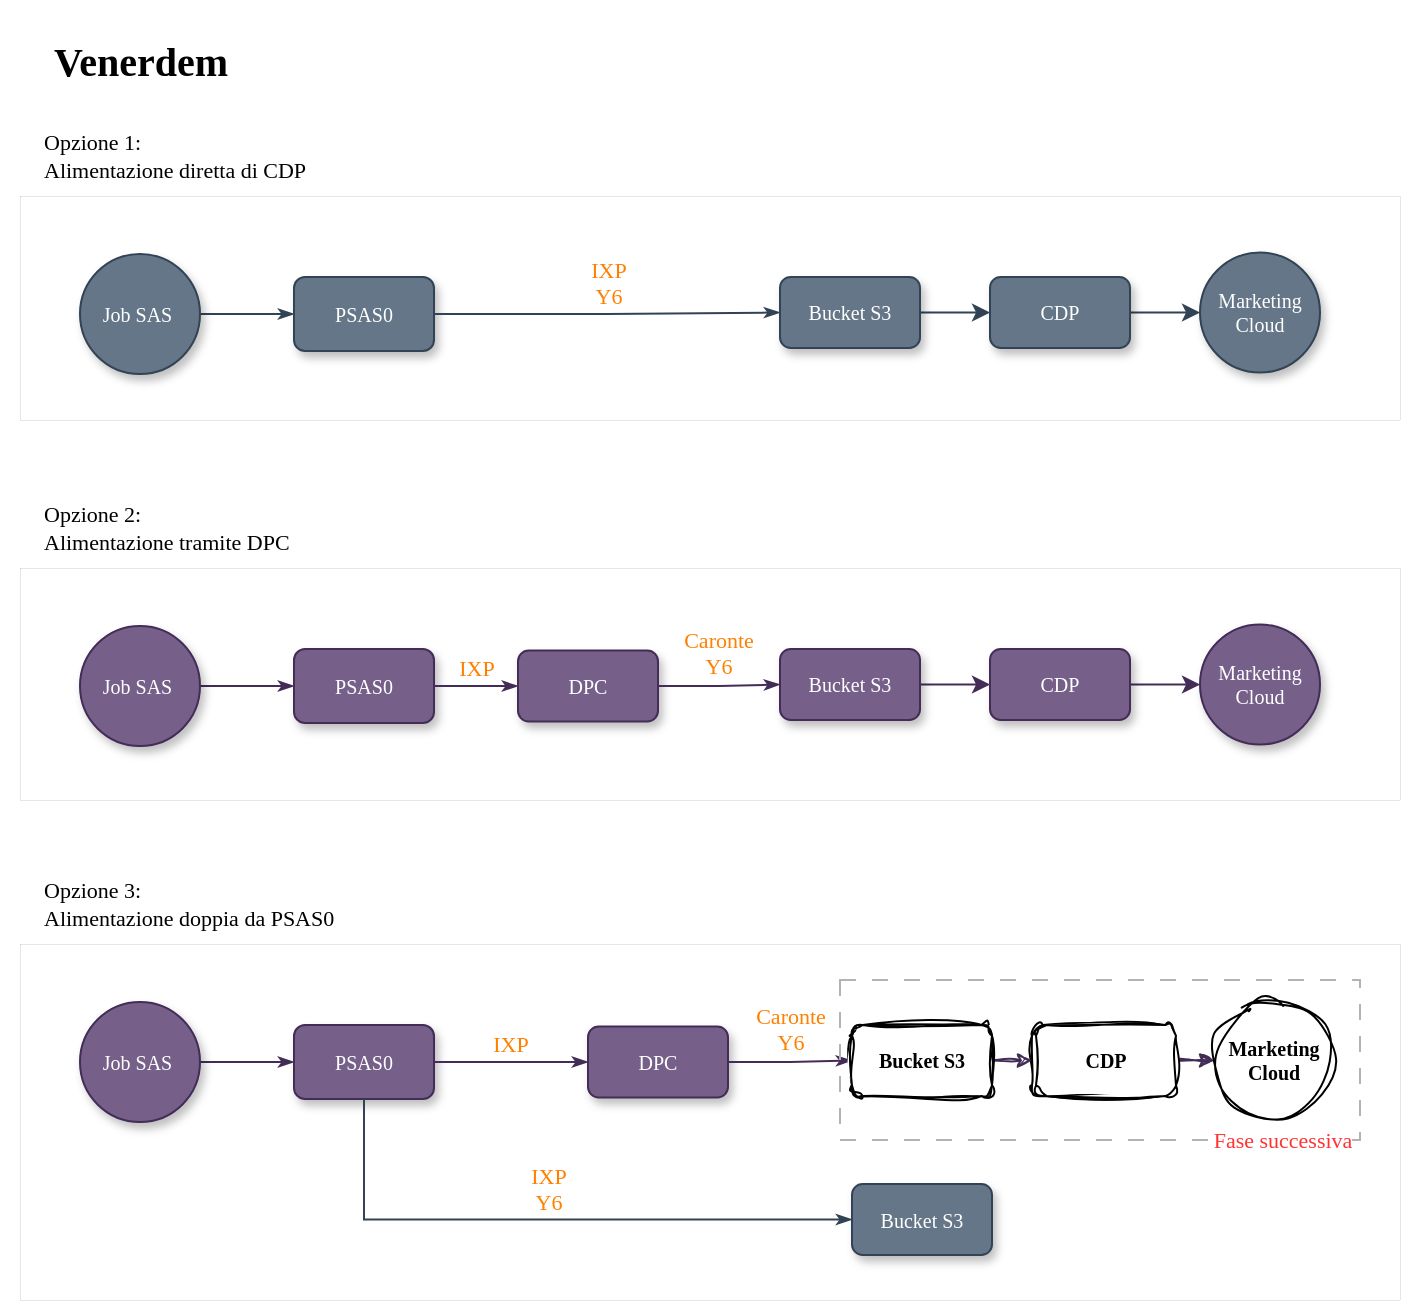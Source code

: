<mxfile version="20.8.0" type="github">
  <diagram name="Architettura" id="c7488fd3-1785-93aa-aadb-54a6760d102a">
    <mxGraphModel dx="841" dy="421" grid="1" gridSize="10" guides="1" tooltips="1" connect="1" arrows="1" fold="1" page="1" pageScale="1" pageWidth="1100" pageHeight="850" background="none" math="0" shadow="0">
      <root>
        <mxCell id="0" />
        <mxCell id="1" parent="0" />
        <mxCell id="OHbloAK1uQudg7SQ_7FL-36" value="" style="rounded=0;whiteSpace=wrap;html=1;fontFamily=Verdana;fontSize=11;fontColor=#FFFFFF;fillStyle=auto;fillColor=none;strokeWidth=0;dashed=1;dashPattern=1 2;" vertex="1" parent="1">
          <mxGeometry x="30" y="294" width="690" height="116" as="geometry" />
        </mxCell>
        <mxCell id="OHbloAK1uQudg7SQ_7FL-35" value="" style="rounded=0;whiteSpace=wrap;html=1;fontFamily=Verdana;fontSize=11;fontColor=#FFFFFF;fillStyle=auto;fillColor=none;strokeWidth=0;dashed=1;dashPattern=1 2;" vertex="1" parent="1">
          <mxGeometry x="30" y="108" width="690" height="112" as="geometry" />
        </mxCell>
        <mxCell id="OHbloAK1uQudg7SQ_7FL-7" style="edgeStyle=orthogonalEdgeStyle;rounded=0;html=1;labelBackgroundColor=none;startArrow=none;startFill=0;startSize=5;endArrow=classicThin;endFill=1;endSize=5;jettySize=auto;orthogonalLoop=1;strokeWidth=1;fontFamily=Verdana;fontSize=8;shadow=0;fillColor=#647687;strokeColor=#314354;" edge="1" parent="1" source="OHbloAK1uQudg7SQ_7FL-8" target="OHbloAK1uQudg7SQ_7FL-9">
          <mxGeometry relative="1" as="geometry" />
        </mxCell>
        <mxCell id="OHbloAK1uQudg7SQ_7FL-8" value="Job SAS&amp;nbsp;" style="ellipse;whiteSpace=wrap;html=1;rounded=0;shadow=1;labelBackgroundColor=none;strokeWidth=1;fontFamily=Verdana;fontSize=10;align=center;fillColor=#647687;fontColor=#ffffff;strokeColor=#314354;" vertex="1" parent="1">
          <mxGeometry x="60" y="137" width="60" height="60" as="geometry" />
        </mxCell>
        <mxCell id="OHbloAK1uQudg7SQ_7FL-9" value="PSAS0" style="rounded=1;whiteSpace=wrap;html=1;shadow=1;labelBackgroundColor=none;strokeWidth=1;fontFamily=Verdana;fontSize=10;align=center;fillColor=#647687;fontColor=#ffffff;strokeColor=#314354;" vertex="1" parent="1">
          <mxGeometry x="167" y="148.5" width="70" height="37" as="geometry" />
        </mxCell>
        <mxCell id="OHbloAK1uQudg7SQ_7FL-13" value="IXP&lt;br style=&quot;font-size: 11px;&quot;&gt;Y6" style="edgeStyle=orthogonalEdgeStyle;rounded=0;html=1;labelBackgroundColor=none;startArrow=none;startFill=0;startSize=5;endArrow=classicThin;endFill=1;endSize=5;jettySize=auto;orthogonalLoop=1;strokeWidth=1;fontFamily=Verdana;fontSize=11;fontColor=#FF8000;labelPosition=center;verticalLabelPosition=top;align=center;verticalAlign=bottom;shadow=0;fillColor=#647687;strokeColor=#314354;" edge="1" parent="1" source="OHbloAK1uQudg7SQ_7FL-9" target="OHbloAK1uQudg7SQ_7FL-16">
          <mxGeometry relative="1" as="geometry" />
        </mxCell>
        <mxCell id="OHbloAK1uQudg7SQ_7FL-29" value="" style="edgeStyle=orthogonalEdgeStyle;rounded=0;orthogonalLoop=1;jettySize=auto;html=1;fontFamily=Verdana;fontSize=10;shadow=0;fillColor=#647687;strokeColor=#314354;" edge="1" parent="1" source="OHbloAK1uQudg7SQ_7FL-16" target="OHbloAK1uQudg7SQ_7FL-28">
          <mxGeometry relative="1" as="geometry" />
        </mxCell>
        <mxCell id="OHbloAK1uQudg7SQ_7FL-16" value="Bucket S3" style="rounded=1;whiteSpace=wrap;html=1;shadow=1;labelBackgroundColor=none;strokeWidth=1;fontFamily=Verdana;fontSize=10;align=center;fillColor=#647687;fontColor=#ffffff;strokeColor=#314354;" vertex="1" parent="1">
          <mxGeometry x="410" y="148.5" width="70" height="35.5" as="geometry" />
        </mxCell>
        <mxCell id="OHbloAK1uQudg7SQ_7FL-18" value="&lt;h1&gt;Venerdem&lt;/h1&gt;" style="text;html=1;align=center;verticalAlign=middle;resizable=0;points=[];autosize=1;strokeColor=none;fillColor=none;fontSize=10;fontFamily=Verdana;" vertex="1" parent="1">
          <mxGeometry x="20" y="10" width="140" height="60" as="geometry" />
        </mxCell>
        <mxCell id="OHbloAK1uQudg7SQ_7FL-31" value="" style="edgeStyle=orthogonalEdgeStyle;rounded=0;orthogonalLoop=1;jettySize=auto;html=1;fontFamily=Verdana;fontSize=10;entryX=0;entryY=0.5;entryDx=0;entryDy=0;shadow=0;fillColor=#647687;strokeColor=#314354;" edge="1" parent="1" source="OHbloAK1uQudg7SQ_7FL-28" target="OHbloAK1uQudg7SQ_7FL-32">
          <mxGeometry relative="1" as="geometry">
            <mxPoint x="605.0" y="167.793" as="targetPoint" />
          </mxGeometry>
        </mxCell>
        <mxCell id="OHbloAK1uQudg7SQ_7FL-28" value="CDP" style="rounded=1;whiteSpace=wrap;html=1;shadow=1;labelBackgroundColor=none;strokeWidth=1;fontFamily=Verdana;fontSize=10;align=center;fillColor=#647687;fontColor=#ffffff;strokeColor=#314354;" vertex="1" parent="1">
          <mxGeometry x="515" y="148.5" width="70" height="35.5" as="geometry" />
        </mxCell>
        <mxCell id="OHbloAK1uQudg7SQ_7FL-32" value="Marketing Cloud" style="ellipse;whiteSpace=wrap;html=1;rounded=0;shadow=1;labelBackgroundColor=none;strokeWidth=1;fontFamily=Verdana;fontSize=10;align=center;fillColor=#647687;fontColor=#ffffff;strokeColor=#314354;" vertex="1" parent="1">
          <mxGeometry x="620" y="136.25" width="60" height="60" as="geometry" />
        </mxCell>
        <mxCell id="OHbloAK1uQudg7SQ_7FL-33" value="Opzione 1:&lt;br&gt;Alimentazione diretta di CDP" style="text;html=1;align=left;verticalAlign=middle;resizable=0;points=[];autosize=1;strokeColor=none;fillColor=none;fontSize=11;fontFamily=Verdana;fontColor=#000000;" vertex="1" parent="1">
          <mxGeometry x="40" y="68" width="180" height="40" as="geometry" />
        </mxCell>
        <mxCell id="OHbloAK1uQudg7SQ_7FL-37" style="edgeStyle=orthogonalEdgeStyle;rounded=0;html=1;labelBackgroundColor=none;startArrow=none;startFill=0;startSize=5;endArrow=classicThin;endFill=1;endSize=5;jettySize=auto;orthogonalLoop=1;strokeWidth=1;fontFamily=Verdana;fontSize=8;fillColor=#76608a;strokeColor=#432D57;" edge="1" source="OHbloAK1uQudg7SQ_7FL-38" target="OHbloAK1uQudg7SQ_7FL-39" parent="1">
          <mxGeometry relative="1" as="geometry" />
        </mxCell>
        <mxCell id="OHbloAK1uQudg7SQ_7FL-38" value="Job SAS&amp;nbsp;" style="ellipse;whiteSpace=wrap;html=1;rounded=0;shadow=1;labelBackgroundColor=none;strokeWidth=1;fontFamily=Verdana;fontSize=10;align=center;fillColor=#76608a;fontColor=#ffffff;strokeColor=#432D57;" vertex="1" parent="1">
          <mxGeometry x="60" y="323" width="60" height="60" as="geometry" />
        </mxCell>
        <mxCell id="OHbloAK1uQudg7SQ_7FL-39" value="PSAS0" style="rounded=1;whiteSpace=wrap;html=1;shadow=1;labelBackgroundColor=none;strokeWidth=1;fontFamily=Verdana;fontSize=10;align=center;fillColor=#76608a;fontColor=#ffffff;strokeColor=#432D57;" vertex="1" parent="1">
          <mxGeometry x="167" y="334.5" width="70" height="37" as="geometry" />
        </mxCell>
        <mxCell id="OHbloAK1uQudg7SQ_7FL-40" value="IXP" style="edgeStyle=orthogonalEdgeStyle;rounded=0;html=1;labelBackgroundColor=none;startArrow=none;startFill=0;startSize=5;endArrow=classicThin;endFill=1;endSize=5;jettySize=auto;orthogonalLoop=1;strokeWidth=1;fontFamily=Verdana;fontSize=11;fontColor=#FF8000;labelPosition=center;verticalLabelPosition=top;align=center;verticalAlign=bottom;fillColor=#76608a;strokeColor=#432D57;" edge="1" source="OHbloAK1uQudg7SQ_7FL-39" target="OHbloAK1uQudg7SQ_7FL-42" parent="1">
          <mxGeometry relative="1" as="geometry" />
        </mxCell>
        <mxCell id="OHbloAK1uQudg7SQ_7FL-42" value="DPC" style="rounded=1;whiteSpace=wrap;html=1;shadow=1;labelBackgroundColor=none;strokeWidth=1;fontFamily=Verdana;fontSize=10;align=center;fillColor=#76608a;fontColor=#ffffff;strokeColor=#432D57;" vertex="1" parent="1">
          <mxGeometry x="279" y="335.25" width="70" height="35.5" as="geometry" />
        </mxCell>
        <mxCell id="OHbloAK1uQudg7SQ_7FL-43" value="" style="edgeStyle=orthogonalEdgeStyle;rounded=0;orthogonalLoop=1;jettySize=auto;html=1;fontFamily=Verdana;fontSize=10;entryX=0;entryY=0.5;entryDx=0;entryDy=0;fillColor=#76608a;strokeColor=#432D57;" edge="1" source="OHbloAK1uQudg7SQ_7FL-44" target="OHbloAK1uQudg7SQ_7FL-45" parent="1">
          <mxGeometry relative="1" as="geometry">
            <mxPoint x="605.0" y="353.793" as="targetPoint" />
          </mxGeometry>
        </mxCell>
        <mxCell id="OHbloAK1uQudg7SQ_7FL-44" value="CDP" style="rounded=1;whiteSpace=wrap;html=1;shadow=1;labelBackgroundColor=none;strokeWidth=1;fontFamily=Verdana;fontSize=10;align=center;fillColor=#76608a;fontColor=#ffffff;strokeColor=#432D57;" vertex="1" parent="1">
          <mxGeometry x="515" y="334.5" width="70" height="35.5" as="geometry" />
        </mxCell>
        <mxCell id="OHbloAK1uQudg7SQ_7FL-45" value="Marketing Cloud" style="ellipse;whiteSpace=wrap;html=1;rounded=0;shadow=1;labelBackgroundColor=none;strokeWidth=1;fontFamily=Verdana;fontSize=10;align=center;fillColor=#76608a;fontColor=#ffffff;strokeColor=#432D57;" vertex="1" parent="1">
          <mxGeometry x="620" y="322.25" width="60" height="60" as="geometry" />
        </mxCell>
        <mxCell id="OHbloAK1uQudg7SQ_7FL-46" value="Opzione 2:&lt;br&gt;Alimentazione tramite DPC" style="text;html=1;align=left;verticalAlign=middle;resizable=0;points=[];autosize=1;strokeColor=none;fillColor=none;fontSize=11;fontFamily=Verdana;fontColor=#000000;" vertex="1" parent="1">
          <mxGeometry x="40" y="254" width="170" height="40" as="geometry" />
        </mxCell>
        <mxCell id="OHbloAK1uQudg7SQ_7FL-55" value="Caronte&lt;br&gt;Y6" style="edgeStyle=orthogonalEdgeStyle;rounded=0;orthogonalLoop=1;jettySize=auto;html=1;fontFamily=Verdana;fontSize=11;fontColor=#FF8000;exitX=1;exitY=0.5;exitDx=0;exitDy=0;labelBackgroundColor=none;endArrow=classicThin;verticalAlign=bottom;startArrow=none;startFill=0;startSize=5;endFill=1;endSize=5;strokeWidth=1;entryX=0;entryY=0.5;entryDx=0;entryDy=0;fillColor=#76608a;strokeColor=#432D57;" edge="1" parent="1" source="OHbloAK1uQudg7SQ_7FL-42" target="OHbloAK1uQudg7SQ_7FL-53">
          <mxGeometry relative="1" as="geometry">
            <mxPoint x="390" y="353" as="targetPoint" />
          </mxGeometry>
        </mxCell>
        <mxCell id="OHbloAK1uQudg7SQ_7FL-56" style="edgeStyle=orthogonalEdgeStyle;rounded=0;orthogonalLoop=1;jettySize=auto;html=1;exitX=1;exitY=0.5;exitDx=0;exitDy=0;entryX=0;entryY=0.5;entryDx=0;entryDy=0;fontFamily=Verdana;fontSize=11;fontColor=#FFFFFF;fillColor=#76608a;strokeColor=#432D57;" edge="1" parent="1" source="OHbloAK1uQudg7SQ_7FL-53" target="OHbloAK1uQudg7SQ_7FL-44">
          <mxGeometry relative="1" as="geometry" />
        </mxCell>
        <mxCell id="OHbloAK1uQudg7SQ_7FL-53" value="Bucket S3" style="rounded=1;whiteSpace=wrap;html=1;shadow=1;labelBackgroundColor=none;strokeWidth=1;fontFamily=Verdana;fontSize=10;align=center;fillColor=#76608a;fontColor=#ffffff;strokeColor=#432D57;" vertex="1" parent="1">
          <mxGeometry x="410" y="334.5" width="70" height="35.5" as="geometry" />
        </mxCell>
        <mxCell id="OHbloAK1uQudg7SQ_7FL-63" value="" style="rounded=0;whiteSpace=wrap;html=1;fontFamily=Verdana;fontSize=11;fontColor=#FFFFFF;fillStyle=auto;fillColor=none;strokeWidth=0;dashed=1;dashPattern=1 2;" vertex="1" parent="1">
          <mxGeometry x="30" y="482" width="690" height="178" as="geometry" />
        </mxCell>
        <mxCell id="OHbloAK1uQudg7SQ_7FL-64" style="edgeStyle=orthogonalEdgeStyle;rounded=0;html=1;labelBackgroundColor=none;startArrow=none;startFill=0;startSize=5;endArrow=classicThin;endFill=1;endSize=5;jettySize=auto;orthogonalLoop=1;strokeWidth=1;fontFamily=Verdana;fontSize=8;fillColor=#76608a;strokeColor=#432D57;" edge="1" source="OHbloAK1uQudg7SQ_7FL-65" target="OHbloAK1uQudg7SQ_7FL-66" parent="1">
          <mxGeometry relative="1" as="geometry" />
        </mxCell>
        <mxCell id="OHbloAK1uQudg7SQ_7FL-65" value="Job SAS&amp;nbsp;" style="ellipse;whiteSpace=wrap;html=1;rounded=0;shadow=1;labelBackgroundColor=none;strokeWidth=1;fontFamily=Verdana;fontSize=10;align=center;fillColor=#76608a;fontColor=#ffffff;strokeColor=#432D57;" vertex="1" parent="1">
          <mxGeometry x="60" y="511" width="60" height="60" as="geometry" />
        </mxCell>
        <mxCell id="OHbloAK1uQudg7SQ_7FL-66" value="PSAS0" style="rounded=1;whiteSpace=wrap;html=1;shadow=1;labelBackgroundColor=none;strokeWidth=1;fontFamily=Verdana;fontSize=10;align=center;fillColor=#76608a;fontColor=#ffffff;strokeColor=#432D57;" vertex="1" parent="1">
          <mxGeometry x="167" y="522.5" width="70" height="37" as="geometry" />
        </mxCell>
        <mxCell id="OHbloAK1uQudg7SQ_7FL-67" value="IXP" style="edgeStyle=orthogonalEdgeStyle;rounded=0;html=1;labelBackgroundColor=none;startArrow=none;startFill=0;startSize=5;endArrow=classicThin;endFill=1;endSize=5;jettySize=auto;orthogonalLoop=1;strokeWidth=1;fontFamily=Verdana;fontSize=11;fontColor=#FF8000;labelPosition=center;verticalLabelPosition=top;align=center;verticalAlign=bottom;fillColor=#76608a;strokeColor=#432D57;" edge="1" source="OHbloAK1uQudg7SQ_7FL-66" target="OHbloAK1uQudg7SQ_7FL-68" parent="1">
          <mxGeometry relative="1" as="geometry" />
        </mxCell>
        <mxCell id="OHbloAK1uQudg7SQ_7FL-68" value="DPC" style="rounded=1;whiteSpace=wrap;html=1;shadow=1;labelBackgroundColor=none;strokeWidth=1;fontFamily=Verdana;fontSize=10;align=center;fillColor=#76608a;fontColor=#ffffff;strokeColor=#432D57;" vertex="1" parent="1">
          <mxGeometry x="314" y="523.25" width="70" height="35.5" as="geometry" />
        </mxCell>
        <mxCell id="OHbloAK1uQudg7SQ_7FL-69" value="" style="edgeStyle=orthogonalEdgeStyle;rounded=0;orthogonalLoop=1;jettySize=auto;html=1;fontFamily=Verdana;fontSize=10;entryX=0;entryY=0.5;entryDx=0;entryDy=0;fillColor=#76608a;strokeColor=#432D57;startSize=5;endSize=5;sketch=1;curveFitting=1;jiggle=2;fontColor=#FF0000;fontStyle=1;" edge="1" source="OHbloAK1uQudg7SQ_7FL-70" target="OHbloAK1uQudg7SQ_7FL-71" parent="1">
          <mxGeometry relative="1" as="geometry">
            <mxPoint x="605.0" y="541.793" as="targetPoint" />
          </mxGeometry>
        </mxCell>
        <mxCell id="OHbloAK1uQudg7SQ_7FL-70" value="CDP" style="rounded=1;whiteSpace=wrap;html=1;shadow=0;labelBackgroundColor=none;strokeWidth=1;fontFamily=Verdana;fontSize=10;align=center;sketch=1;curveFitting=1;jiggle=2;fontStyle=1;" vertex="1" parent="1">
          <mxGeometry x="536" y="522.5" width="70" height="35.5" as="geometry" />
        </mxCell>
        <mxCell id="OHbloAK1uQudg7SQ_7FL-71" value="Marketing Cloud" style="ellipse;whiteSpace=wrap;html=1;rounded=0;shadow=0;labelBackgroundColor=none;strokeWidth=1;fontFamily=Verdana;fontSize=10;align=center;sketch=1;curveFitting=1;jiggle=2;fontStyle=1;" vertex="1" parent="1">
          <mxGeometry x="627" y="510.25" width="60" height="60" as="geometry" />
        </mxCell>
        <mxCell id="OHbloAK1uQudg7SQ_7FL-72" value="Opzione 3:&lt;br&gt;Alimentazione doppia da PSAS0&amp;nbsp;" style="text;html=1;align=left;verticalAlign=middle;resizable=0;points=[];autosize=1;strokeColor=none;fillColor=none;fontSize=11;fontFamily=Verdana;fontColor=#000000;" vertex="1" parent="1">
          <mxGeometry x="40" y="442" width="200" height="40" as="geometry" />
        </mxCell>
        <mxCell id="OHbloAK1uQudg7SQ_7FL-73" value="Caronte&lt;br&gt;Y6" style="edgeStyle=orthogonalEdgeStyle;rounded=0;orthogonalLoop=1;jettySize=auto;html=1;fontFamily=Verdana;fontSize=11;fontColor=#FF8000;exitX=1;exitY=0.5;exitDx=0;exitDy=0;labelBackgroundColor=none;endArrow=classicThin;verticalAlign=bottom;startArrow=none;startFill=0;startSize=5;endFill=1;endSize=5;strokeWidth=1;entryX=0;entryY=0.5;entryDx=0;entryDy=0;fillColor=#76608a;strokeColor=#432D57;" edge="1" source="OHbloAK1uQudg7SQ_7FL-68" target="OHbloAK1uQudg7SQ_7FL-75" parent="1">
          <mxGeometry relative="1" as="geometry">
            <mxPoint x="390" y="541" as="targetPoint" />
          </mxGeometry>
        </mxCell>
        <mxCell id="OHbloAK1uQudg7SQ_7FL-74" style="edgeStyle=orthogonalEdgeStyle;rounded=0;orthogonalLoop=1;jettySize=auto;html=1;exitX=1;exitY=0.5;exitDx=0;exitDy=0;entryX=0;entryY=0.5;entryDx=0;entryDy=0;fontFamily=Verdana;fontSize=11;fontColor=#FF0000;fillColor=#76608a;strokeColor=#432D57;endSize=5;startSize=5;jumpSize=6;sketch=1;curveFitting=1;jiggle=2;fontStyle=1;" edge="1" source="OHbloAK1uQudg7SQ_7FL-75" target="OHbloAK1uQudg7SQ_7FL-70" parent="1">
          <mxGeometry relative="1" as="geometry" />
        </mxCell>
        <mxCell id="OHbloAK1uQudg7SQ_7FL-75" value="Bucket S3" style="rounded=1;whiteSpace=wrap;html=1;shadow=0;labelBackgroundColor=none;strokeWidth=1;fontFamily=Verdana;fontSize=10;align=center;sketch=1;curveFitting=1;jiggle=2;fontStyle=1;" vertex="1" parent="1">
          <mxGeometry x="446" y="522.5" width="70" height="35.5" as="geometry" />
        </mxCell>
        <mxCell id="OHbloAK1uQudg7SQ_7FL-78" value="IXP&lt;br style=&quot;font-size: 11px;&quot;&gt;Y6" style="edgeStyle=orthogonalEdgeStyle;rounded=0;html=1;labelBackgroundColor=none;startArrow=none;startFill=0;startSize=5;endArrow=classicThin;endFill=1;endSize=5;jettySize=auto;orthogonalLoop=1;strokeWidth=1;fontFamily=Verdana;fontSize=11;fontColor=#FF8000;labelPosition=center;verticalLabelPosition=top;align=center;verticalAlign=bottom;shadow=0;fillColor=#647687;strokeColor=#314354;exitX=0.5;exitY=1;exitDx=0;exitDy=0;entryX=0;entryY=0.5;entryDx=0;entryDy=0;" edge="1" target="OHbloAK1uQudg7SQ_7FL-79" parent="1" source="OHbloAK1uQudg7SQ_7FL-66">
          <mxGeometry relative="1" as="geometry">
            <mxPoint x="237" y="620.5" as="sourcePoint" />
            <Array as="points" />
          </mxGeometry>
        </mxCell>
        <mxCell id="OHbloAK1uQudg7SQ_7FL-79" value="Bucket S3" style="rounded=1;whiteSpace=wrap;html=1;shadow=1;labelBackgroundColor=none;strokeWidth=1;fontFamily=Verdana;fontSize=10;align=center;fillColor=#647687;fontColor=#ffffff;strokeColor=#314354;" vertex="1" parent="1">
          <mxGeometry x="446" y="602" width="70" height="35.5" as="geometry" />
        </mxCell>
        <mxCell id="OHbloAK1uQudg7SQ_7FL-82" value="Bucket S3" style="rounded=1;whiteSpace=wrap;html=1;shadow=0;labelBackgroundColor=none;strokeWidth=1;fontFamily=Verdana;fontSize=10;align=center;sketch=1;curveFitting=1;jiggle=2;fontStyle=1;" vertex="1" parent="1">
          <mxGeometry x="446" y="522.5" width="70" height="35.5" as="geometry" />
        </mxCell>
        <mxCell id="OHbloAK1uQudg7SQ_7FL-83" value="CDP" style="rounded=1;whiteSpace=wrap;html=1;shadow=0;labelBackgroundColor=none;strokeWidth=1;fontFamily=Verdana;fontSize=10;align=center;sketch=1;curveFitting=1;jiggle=2;fontStyle=1;" vertex="1" parent="1">
          <mxGeometry x="538" y="522.5" width="70" height="35.5" as="geometry" />
        </mxCell>
        <mxCell id="OHbloAK1uQudg7SQ_7FL-84" value="" style="rounded=0;whiteSpace=wrap;html=1;fontFamily=Verdana;fontSize=11;fontColor=#FFFFFF;fillStyle=auto;fillColor=none;strokeWidth=1;dashed=1;dashPattern=8 8;strokeColor=#B3B3B3;align=left;shadow=0;" vertex="1" parent="1">
          <mxGeometry x="440" y="500" width="260" height="80" as="geometry" />
        </mxCell>
        <mxCell id="OHbloAK1uQudg7SQ_7FL-85" value="Fase successiva" style="text;html=1;align=center;verticalAlign=middle;resizable=0;points=[];autosize=1;fontSize=11;fontFamily=Verdana;shadow=0;dashed=1;dashPattern=8 8;labelBackgroundColor=default;fillStyle=auto;strokeWidth=1;fontColor=#FF3333;" vertex="1" parent="1">
          <mxGeometry x="606" y="564.5" width="110" height="30" as="geometry" />
        </mxCell>
      </root>
    </mxGraphModel>
  </diagram>
</mxfile>
